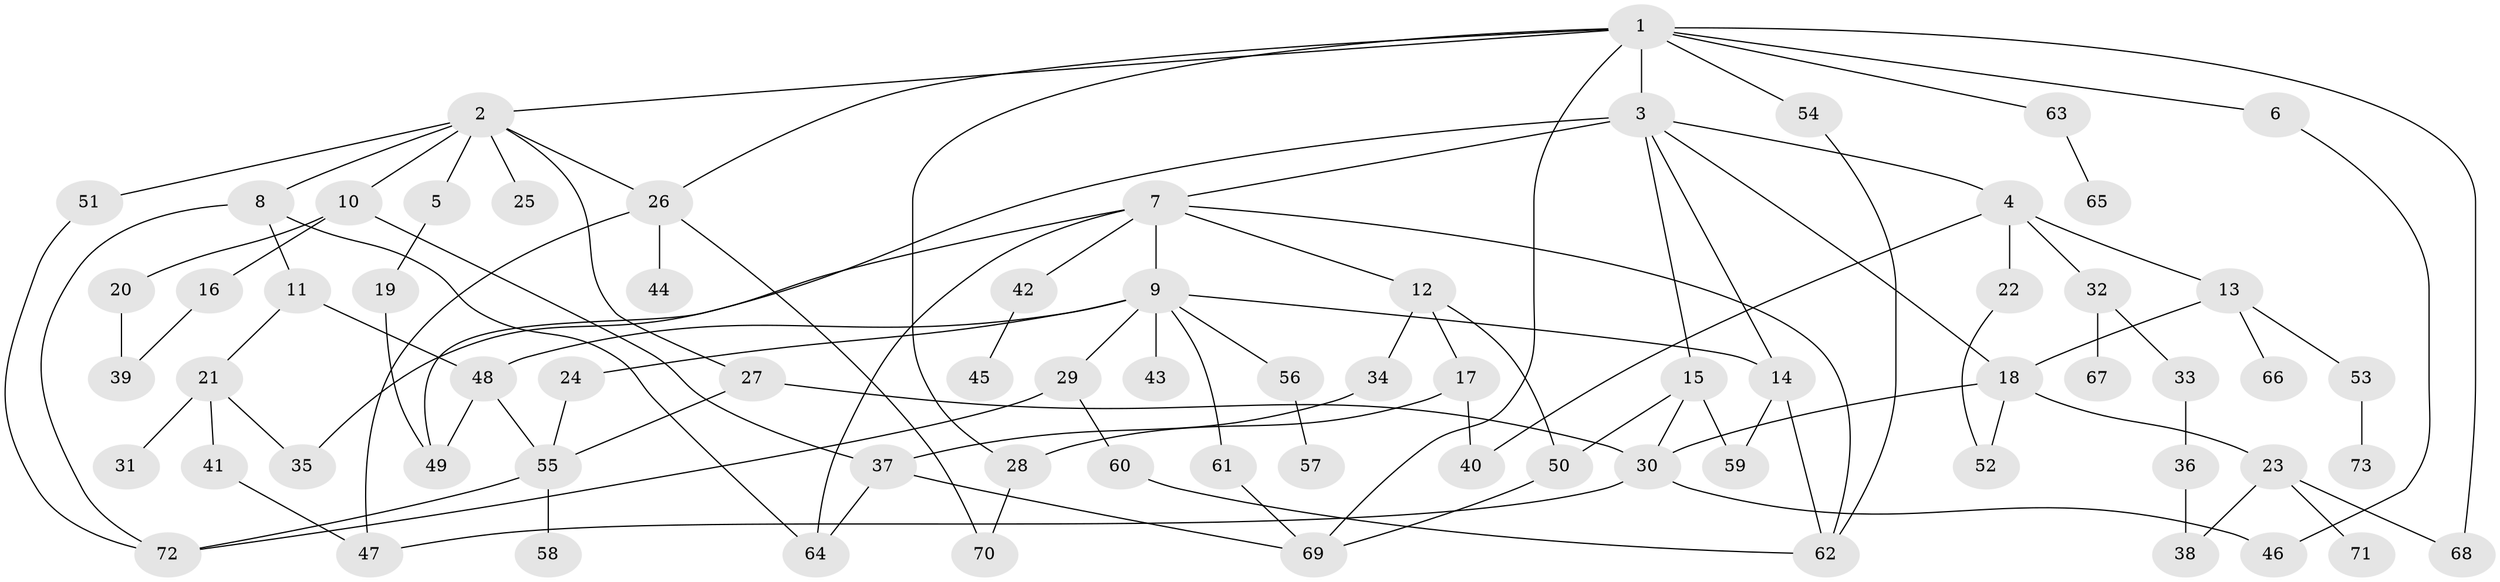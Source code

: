 // Generated by graph-tools (version 1.1) at 2025/41/03/09/25 04:41:55]
// undirected, 73 vertices, 107 edges
graph export_dot {
graph [start="1"]
  node [color=gray90,style=filled];
  1;
  2;
  3;
  4;
  5;
  6;
  7;
  8;
  9;
  10;
  11;
  12;
  13;
  14;
  15;
  16;
  17;
  18;
  19;
  20;
  21;
  22;
  23;
  24;
  25;
  26;
  27;
  28;
  29;
  30;
  31;
  32;
  33;
  34;
  35;
  36;
  37;
  38;
  39;
  40;
  41;
  42;
  43;
  44;
  45;
  46;
  47;
  48;
  49;
  50;
  51;
  52;
  53;
  54;
  55;
  56;
  57;
  58;
  59;
  60;
  61;
  62;
  63;
  64;
  65;
  66;
  67;
  68;
  69;
  70;
  71;
  72;
  73;
  1 -- 2;
  1 -- 3;
  1 -- 6;
  1 -- 54;
  1 -- 63;
  1 -- 68;
  1 -- 69;
  1 -- 28;
  1 -- 26;
  2 -- 5;
  2 -- 8;
  2 -- 10;
  2 -- 25;
  2 -- 26;
  2 -- 27;
  2 -- 51;
  3 -- 4;
  3 -- 7;
  3 -- 15;
  3 -- 18;
  3 -- 49;
  3 -- 14;
  4 -- 13;
  4 -- 22;
  4 -- 32;
  4 -- 40;
  5 -- 19;
  6 -- 46;
  7 -- 9;
  7 -- 12;
  7 -- 42;
  7 -- 64;
  7 -- 35;
  7 -- 62;
  8 -- 11;
  8 -- 64;
  8 -- 72;
  9 -- 14;
  9 -- 24;
  9 -- 29;
  9 -- 43;
  9 -- 56;
  9 -- 61;
  9 -- 48;
  10 -- 16;
  10 -- 20;
  10 -- 37;
  11 -- 21;
  11 -- 48;
  12 -- 17;
  12 -- 34;
  12 -- 50;
  13 -- 53;
  13 -- 66;
  13 -- 18;
  14 -- 59;
  14 -- 62;
  15 -- 30;
  15 -- 50;
  15 -- 59;
  16 -- 39;
  17 -- 28;
  17 -- 40;
  18 -- 23;
  18 -- 30;
  18 -- 52;
  19 -- 49;
  20 -- 39;
  21 -- 31;
  21 -- 35;
  21 -- 41;
  22 -- 52;
  23 -- 38;
  23 -- 71;
  23 -- 68;
  24 -- 55;
  26 -- 44;
  26 -- 70;
  26 -- 47;
  27 -- 55;
  27 -- 30;
  28 -- 70;
  29 -- 60;
  29 -- 72;
  30 -- 47;
  30 -- 46;
  32 -- 33;
  32 -- 67;
  33 -- 36;
  34 -- 37;
  36 -- 38;
  37 -- 69;
  37 -- 64;
  41 -- 47;
  42 -- 45;
  48 -- 55;
  48 -- 49;
  50 -- 69;
  51 -- 72;
  53 -- 73;
  54 -- 62;
  55 -- 58;
  55 -- 72;
  56 -- 57;
  60 -- 62;
  61 -- 69;
  63 -- 65;
}

